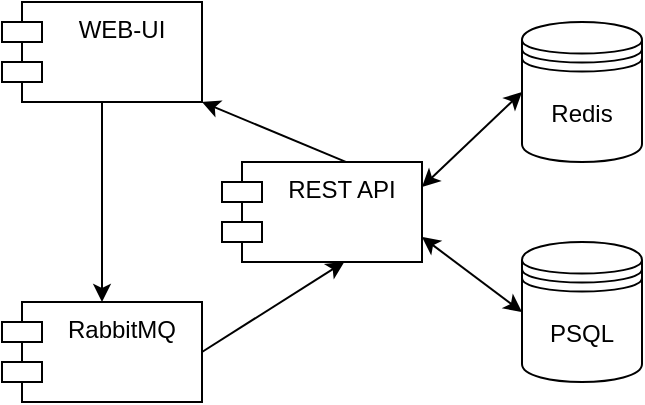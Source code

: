 <mxfile version="21.6.8" type="device">
  <diagram name="Страница — 1" id="hNZvv5ukqvrRfmBeTh6t">
    <mxGraphModel dx="603" dy="588" grid="1" gridSize="10" guides="1" tooltips="1" connect="1" arrows="1" fold="1" page="1" pageScale="1" pageWidth="827" pageHeight="1169" math="0" shadow="0">
      <root>
        <mxCell id="0" />
        <mxCell id="1" parent="0" />
        <mxCell id="lp-9Yc69WTBruMvE6A59-4" value="Redis" style="shape=datastore;whiteSpace=wrap;html=1;" vertex="1" parent="1">
          <mxGeometry x="450" y="350" width="60" height="70" as="geometry" />
        </mxCell>
        <mxCell id="lp-9Yc69WTBruMvE6A59-5" value="PSQL" style="shape=datastore;whiteSpace=wrap;html=1;" vertex="1" parent="1">
          <mxGeometry x="450" y="460" width="60" height="70" as="geometry" />
        </mxCell>
        <mxCell id="lp-9Yc69WTBruMvE6A59-6" value="REST API" style="shape=module;align=left;spacingLeft=20;align=center;verticalAlign=top;whiteSpace=wrap;html=1;" vertex="1" parent="1">
          <mxGeometry x="300" y="420" width="100" height="50" as="geometry" />
        </mxCell>
        <mxCell id="lp-9Yc69WTBruMvE6A59-7" value="" style="endArrow=classic;startArrow=classic;html=1;rounded=0;exitX=1;exitY=0.75;exitDx=0;exitDy=0;entryX=0;entryY=0.5;entryDx=0;entryDy=0;" edge="1" parent="1" source="lp-9Yc69WTBruMvE6A59-6" target="lp-9Yc69WTBruMvE6A59-5">
          <mxGeometry width="50" height="50" relative="1" as="geometry">
            <mxPoint x="388" y="430" as="sourcePoint" />
            <mxPoint x="438" y="380" as="targetPoint" />
          </mxGeometry>
        </mxCell>
        <mxCell id="lp-9Yc69WTBruMvE6A59-8" value="" style="endArrow=classic;startArrow=classic;html=1;rounded=0;exitX=1;exitY=0.25;exitDx=0;exitDy=0;entryX=0;entryY=0.5;entryDx=0;entryDy=0;" edge="1" parent="1" source="lp-9Yc69WTBruMvE6A59-6" target="lp-9Yc69WTBruMvE6A59-4">
          <mxGeometry width="50" height="50" relative="1" as="geometry">
            <mxPoint x="380" y="380" as="sourcePoint" />
            <mxPoint x="430" y="330" as="targetPoint" />
          </mxGeometry>
        </mxCell>
        <mxCell id="lp-9Yc69WTBruMvE6A59-9" value="RabbitMQ" style="shape=module;align=left;spacingLeft=20;align=center;verticalAlign=top;whiteSpace=wrap;html=1;" vertex="1" parent="1">
          <mxGeometry x="190" y="490" width="100" height="50" as="geometry" />
        </mxCell>
        <mxCell id="lp-9Yc69WTBruMvE6A59-10" value="" style="endArrow=classic;html=1;rounded=0;exitX=1;exitY=0.5;exitDx=0;exitDy=0;entryX=0.612;entryY=0.998;entryDx=0;entryDy=0;entryPerimeter=0;" edge="1" parent="1" source="lp-9Yc69WTBruMvE6A59-9" target="lp-9Yc69WTBruMvE6A59-6">
          <mxGeometry width="50" height="50" relative="1" as="geometry">
            <mxPoint x="280" y="410" as="sourcePoint" />
            <mxPoint x="330" y="360" as="targetPoint" />
          </mxGeometry>
        </mxCell>
        <mxCell id="lp-9Yc69WTBruMvE6A59-11" value="WEB-UI" style="shape=module;align=left;spacingLeft=20;align=center;verticalAlign=top;whiteSpace=wrap;html=1;" vertex="1" parent="1">
          <mxGeometry x="190" y="340" width="100" height="50" as="geometry" />
        </mxCell>
        <mxCell id="lp-9Yc69WTBruMvE6A59-12" value="" style="endArrow=classic;html=1;rounded=0;exitX=0.5;exitY=1;exitDx=0;exitDy=0;entryX=0.5;entryY=0;entryDx=0;entryDy=0;" edge="1" parent="1" source="lp-9Yc69WTBruMvE6A59-11" target="lp-9Yc69WTBruMvE6A59-9">
          <mxGeometry width="50" height="50" relative="1" as="geometry">
            <mxPoint x="440" y="180" as="sourcePoint" />
            <mxPoint x="490" y="130" as="targetPoint" />
          </mxGeometry>
        </mxCell>
        <mxCell id="lp-9Yc69WTBruMvE6A59-13" value="" style="endArrow=classic;html=1;rounded=0;exitX=0.619;exitY=-0.001;exitDx=0;exitDy=0;exitPerimeter=0;entryX=1;entryY=1;entryDx=0;entryDy=0;" edge="1" parent="1" source="lp-9Yc69WTBruMvE6A59-6" target="lp-9Yc69WTBruMvE6A59-11">
          <mxGeometry width="50" height="50" relative="1" as="geometry">
            <mxPoint x="440" y="180" as="sourcePoint" />
            <mxPoint x="490" y="130" as="targetPoint" />
          </mxGeometry>
        </mxCell>
      </root>
    </mxGraphModel>
  </diagram>
</mxfile>
